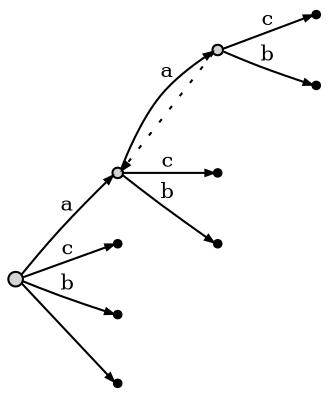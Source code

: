 digraph {
	rankdir = LR;
	edge [arrowsize=0.4, fontsize=10]
	//----- nodes -----
	node1 [label="",style=filled,fillcolor=lightgrey,shape=circle,width=.1,height=.1];
	node2 [label="",style=filled,fillcolor=lightgrey,shape=circle,width=.07,height=.07]
	node3 [label="",style=filled,fillcolor=lightgrey,shape=circle,width=.07,height=.07]
	node8 [label="",shape=point]
	node7 [label="",shape=point]
	node9 [label="",shape=point]
	node4 [label="",shape=point]
	node10 [label="",shape=point]
	node5 [label="",shape=point]
	node6 [label="",shape=point]
	//----- edges -----
	node1 -> node2 [label="a",weight=3]
	node2 -> node3 [label="a",weight=3]
	node3 -> node2 [label="",weight=1,style=dotted]
	node3 -> node8 [label="c",weight=3]
	node3 -> node7 [label="b",weight=3]
	node2 -> node9 [label="c",weight=3]
	node2 -> node4 [label="b",weight=3]
	node1 -> node10 [label="c",weight=3]
	node1 -> node5 [label="b",weight=3]
	node1 -> node6 [label="",weight=3]
}
